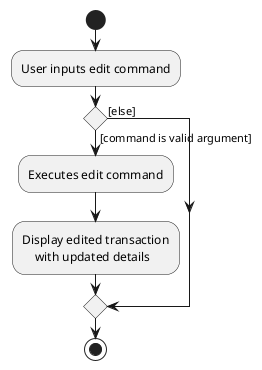 @startuml
start
:User inputs edit command;

'Since the beta syntax does not support placing the condition outside the
'diamond we place it as the true branch instead.

if () then ([command is valid argument])
    :Executes edit command;

    :Display edited transaction
        with updated details;
else ([else])
endif
stop
@enduml
